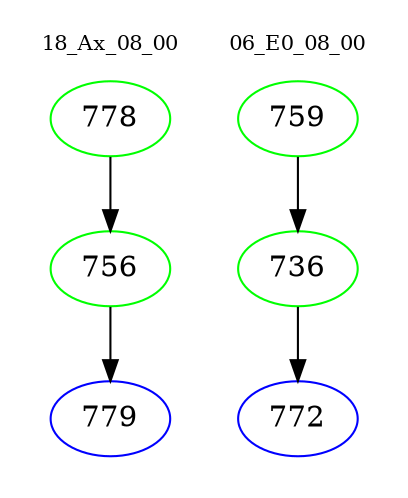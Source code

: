 digraph{
subgraph cluster_0 {
color = white
label = "18_Ax_08_00";
fontsize=10;
T0_778 [label="778", color="green"]
T0_778 -> T0_756 [color="black"]
T0_756 [label="756", color="green"]
T0_756 -> T0_779 [color="black"]
T0_779 [label="779", color="blue"]
}
subgraph cluster_1 {
color = white
label = "06_E0_08_00";
fontsize=10;
T1_759 [label="759", color="green"]
T1_759 -> T1_736 [color="black"]
T1_736 [label="736", color="green"]
T1_736 -> T1_772 [color="black"]
T1_772 [label="772", color="blue"]
}
}
